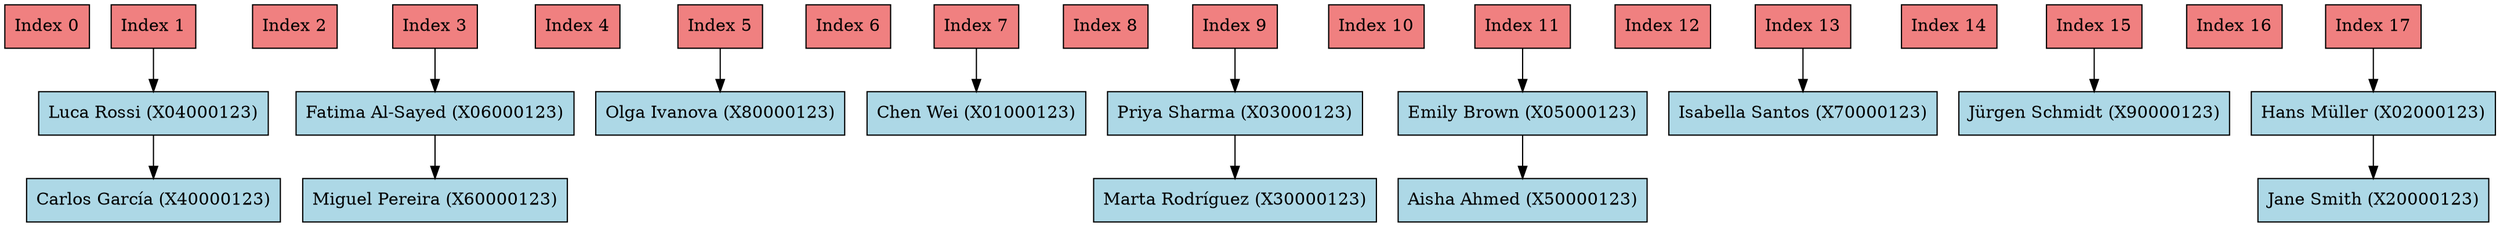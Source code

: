digraph HashTable {
node [shape=record];
index0 [label="Index 0", shape=box, style=filled, fillcolor=lightcoral];
index1 [label="Index 1", shape=box, style=filled, fillcolor=lightcoral];
node1_0 [label="Luca Rossi (X04000123)", shape=box, style=filled, fillcolor=lightblue];
index1 -> node1_0;
node1_1 [label="Carlos García (X40000123)", shape=box, style=filled, fillcolor=lightblue];
node1_0 -> node1_1;
index2 [label="Index 2", shape=box, style=filled, fillcolor=lightcoral];
index3 [label="Index 3", shape=box, style=filled, fillcolor=lightcoral];
node3_0 [label="Fatima Al-Sayed (X06000123)", shape=box, style=filled, fillcolor=lightblue];
index3 -> node3_0;
node3_1 [label="Miguel Pereira (X60000123)", shape=box, style=filled, fillcolor=lightblue];
node3_0 -> node3_1;
index4 [label="Index 4", shape=box, style=filled, fillcolor=lightcoral];
index5 [label="Index 5", shape=box, style=filled, fillcolor=lightcoral];
node5_0 [label="Olga Ivanova (X80000123)", shape=box, style=filled, fillcolor=lightblue];
index5 -> node5_0;
index6 [label="Index 6", shape=box, style=filled, fillcolor=lightcoral];
index7 [label="Index 7", shape=box, style=filled, fillcolor=lightcoral];
node7_0 [label="Chen Wei (X01000123)", shape=box, style=filled, fillcolor=lightblue];
index7 -> node7_0;
index8 [label="Index 8", shape=box, style=filled, fillcolor=lightcoral];
index9 [label="Index 9", shape=box, style=filled, fillcolor=lightcoral];
node9_0 [label="Priya Sharma (X03000123)", shape=box, style=filled, fillcolor=lightblue];
index9 -> node9_0;
node9_1 [label="Marta Rodríguez (X30000123)", shape=box, style=filled, fillcolor=lightblue];
node9_0 -> node9_1;
index10 [label="Index 10", shape=box, style=filled, fillcolor=lightcoral];
index11 [label="Index 11", shape=box, style=filled, fillcolor=lightcoral];
node11_0 [label="Emily Brown (X05000123)", shape=box, style=filled, fillcolor=lightblue];
index11 -> node11_0;
node11_1 [label="Aisha Ahmed (X50000123)", shape=box, style=filled, fillcolor=lightblue];
node11_0 -> node11_1;
index12 [label="Index 12", shape=box, style=filled, fillcolor=lightcoral];
index13 [label="Index 13", shape=box, style=filled, fillcolor=lightcoral];
node13_0 [label="Isabella Santos (X70000123)", shape=box, style=filled, fillcolor=lightblue];
index13 -> node13_0;
index14 [label="Index 14", shape=box, style=filled, fillcolor=lightcoral];
index15 [label="Index 15", shape=box, style=filled, fillcolor=lightcoral];
node15_0 [label="Jürgen Schmidt (X90000123)", shape=box, style=filled, fillcolor=lightblue];
index15 -> node15_0;
index16 [label="Index 16", shape=box, style=filled, fillcolor=lightcoral];
index17 [label="Index 17", shape=box, style=filled, fillcolor=lightcoral];
node17_0 [label="Hans Müller (X02000123)", shape=box, style=filled, fillcolor=lightblue];
index17 -> node17_0;
node17_1 [label="Jane Smith (X20000123)", shape=box, style=filled, fillcolor=lightblue];
node17_0 -> node17_1;
}
